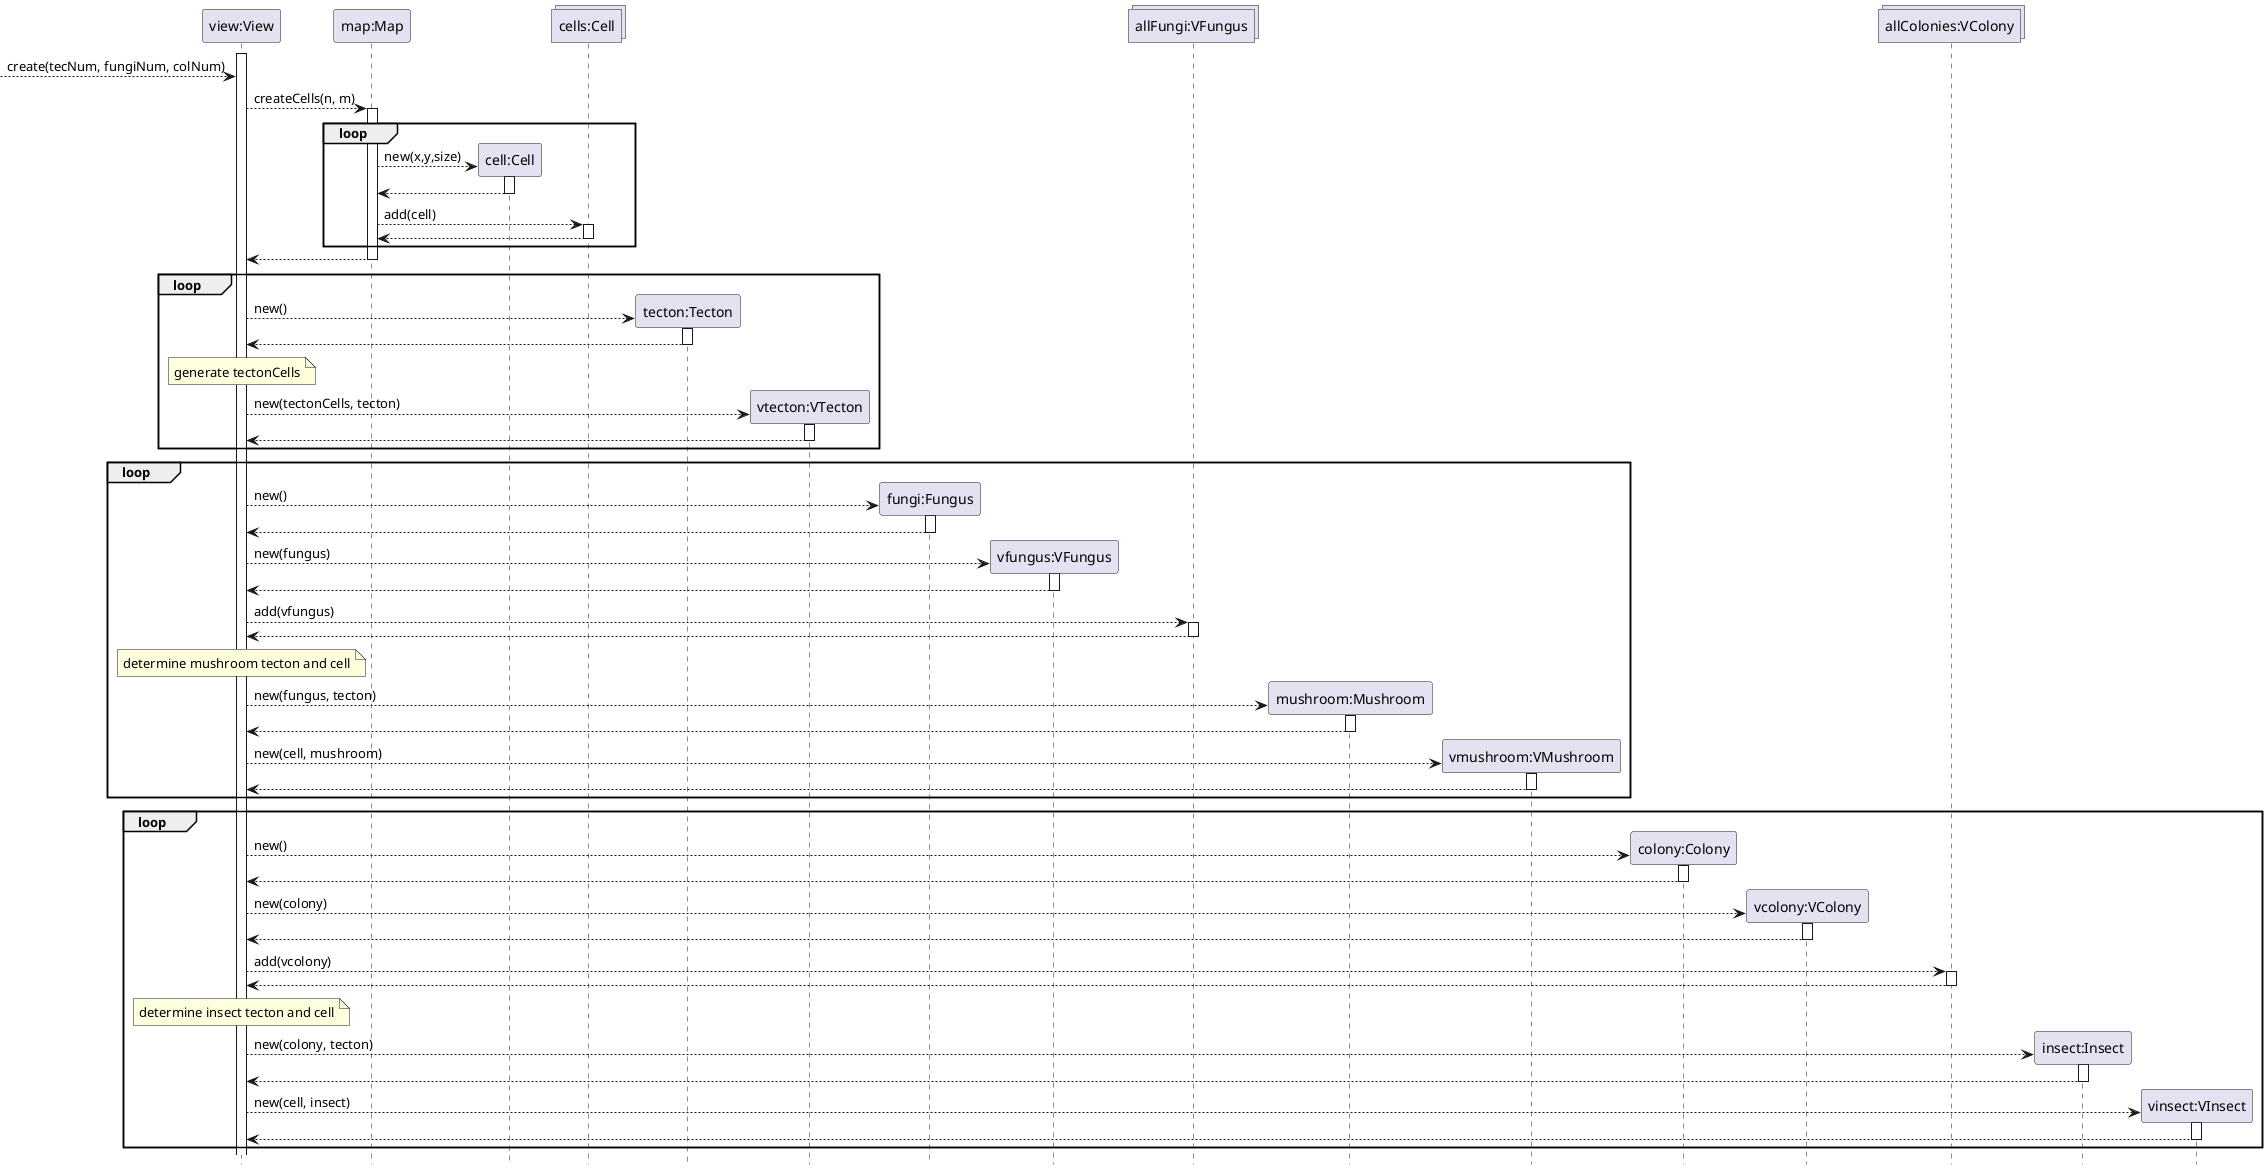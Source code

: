 @startuml init
hide footbox

participant "view:View" as view


participant "map:Map" as map
participant "cell:Cell" as cell
collections "cells:Cell" as cells

participant "tecton:Tecton" as tecton
participant "vtecton:VTecton" as vtecton

participant "fungi:Fungus" as fungus
participant "vfungus:VFungus" as vfungus
collections "allFungi:VFungus" as allFungi
participant "mushroom:Mushroom" as mushroom
participant "vmushroom:VMushroom" as vmushroom

participant "colony:Colony" as col
participant "vcolony:VColony" as vcol
collections "allColonies:VColony" as allCol
participant "insect:Insect" as insect
participant "vinsect:VInsect" as vinsect


activate view
--> view : create(tecNum, fungiNum, colNum)
view --> map : createCells(n, m)
activate map

loop
    create cell
        map --> cell: new(x,y,size)
    activate cell
    return
    map --> cells : add(cell)
    activate cells
    return
end

return

loop
    create tecton
        view --> tecton : new()
    activate tecton
    return
    note over view : generate tectonCells
    create vtecton
        view --> vtecton : new(tectonCells, tecton)
    activate vtecton
    return
end

loop
    create fungus
        view --> fungus : new()
    activate fungus
    return
    create vfungus
        view --> vfungus : new(fungus)
    activate vfungus
    return
    view --> allFungi : add(vfungus)
    activate allFungi
    return
    note over view : determine mushroom tecton and cell
    create mushroom
        view --> mushroom : new(fungus, tecton)
    activate mushroom
    return
    create vmushroom
        view --> vmushroom : new(cell, mushroom)
    activate vmushroom
    return
end

loop
    create col
        view --> col : new()
    activate col
    return
    create vcol
        view --> vcol : new(colony)
    activate vcol
    return
    view --> allCol : add(vcolony)
    activate allCol
    return
    note over view : determine insect tecton and cell
    create insect
        view --> insect : new(colony, tecton)
    activate insect
    return
    create vinsect
        view --> vinsect : new(cell, insect)
    activate vinsect
    return
end







@enduml
